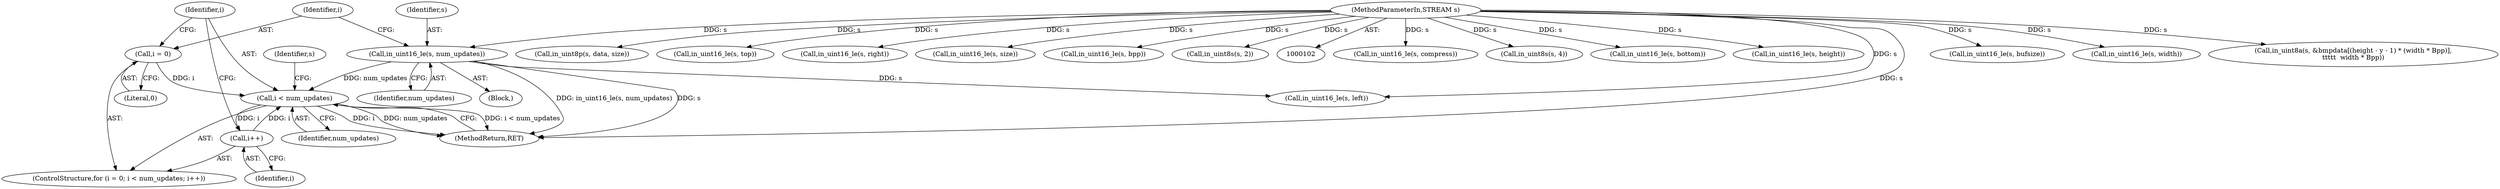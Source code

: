 digraph "1_rdesktop_4dca546d04321a610c1835010b5dad85163b65e1_7@API" {
"1000134" [label="(Call,i < num_updates)"];
"1000131" [label="(Call,i = 0)"];
"1000137" [label="(Call,i++)"];
"1000134" [label="(Call,i < num_updates)"];
"1000127" [label="(Call,in_uint16_le(s, num_updates))"];
"1000103" [label="(MethodParameterIn,STREAM s)"];
"1000168" [label="(Call,in_uint16_le(s, compress))"];
"1000128" [label="(Identifier,s)"];
"1000135" [label="(Identifier,i)"];
"1000269" [label="(Call,in_uint8s(s, 4))"];
"1000138" [label="(Identifier,i)"];
"1000149" [label="(Call,in_uint16_le(s, bottom))"];
"1000155" [label="(Call,in_uint16_le(s, height))"];
"1000311" [label="(MethodReturn,RET)"];
"1000171" [label="(Call,in_uint16_le(s, bufsize))"];
"1000152" [label="(Call,in_uint16_le(s, width))"];
"1000225" [label="(Call,in_uint8a(s, &bmpdata[(height - y - 1) * (width * Bpp)],\n\t\t\t\t\t  width * Bpp))"];
"1000140" [label="(Call,in_uint16_le(s, left))"];
"1000131" [label="(Call,i = 0)"];
"1000104" [label="(Block,)"];
"1000272" [label="(Call,in_uint8p(s, data, size))"];
"1000143" [label="(Call,in_uint16_le(s, top))"];
"1000137" [label="(Call,i++)"];
"1000127" [label="(Call,in_uint16_le(s, num_updates))"];
"1000132" [label="(Identifier,i)"];
"1000146" [label="(Call,in_uint16_le(s, right))"];
"1000141" [label="(Identifier,s)"];
"1000266" [label="(Call,in_uint16_le(s, size))"];
"1000158" [label="(Call,in_uint16_le(s, bpp))"];
"1000133" [label="(Literal,0)"];
"1000263" [label="(Call,in_uint8s(s, 2))"];
"1000103" [label="(MethodParameterIn,STREAM s)"];
"1000130" [label="(ControlStructure,for (i = 0; i < num_updates; i++))"];
"1000136" [label="(Identifier,num_updates)"];
"1000129" [label="(Identifier,num_updates)"];
"1000134" [label="(Call,i < num_updates)"];
"1000134" -> "1000130"  [label="AST: "];
"1000134" -> "1000136"  [label="CFG: "];
"1000135" -> "1000134"  [label="AST: "];
"1000136" -> "1000134"  [label="AST: "];
"1000141" -> "1000134"  [label="CFG: "];
"1000311" -> "1000134"  [label="CFG: "];
"1000134" -> "1000311"  [label="DDG: i < num_updates"];
"1000134" -> "1000311"  [label="DDG: i"];
"1000134" -> "1000311"  [label="DDG: num_updates"];
"1000131" -> "1000134"  [label="DDG: i"];
"1000137" -> "1000134"  [label="DDG: i"];
"1000127" -> "1000134"  [label="DDG: num_updates"];
"1000134" -> "1000137"  [label="DDG: i"];
"1000131" -> "1000130"  [label="AST: "];
"1000131" -> "1000133"  [label="CFG: "];
"1000132" -> "1000131"  [label="AST: "];
"1000133" -> "1000131"  [label="AST: "];
"1000135" -> "1000131"  [label="CFG: "];
"1000137" -> "1000130"  [label="AST: "];
"1000137" -> "1000138"  [label="CFG: "];
"1000138" -> "1000137"  [label="AST: "];
"1000135" -> "1000137"  [label="CFG: "];
"1000127" -> "1000104"  [label="AST: "];
"1000127" -> "1000129"  [label="CFG: "];
"1000128" -> "1000127"  [label="AST: "];
"1000129" -> "1000127"  [label="AST: "];
"1000132" -> "1000127"  [label="CFG: "];
"1000127" -> "1000311"  [label="DDG: in_uint16_le(s, num_updates)"];
"1000127" -> "1000311"  [label="DDG: s"];
"1000103" -> "1000127"  [label="DDG: s"];
"1000127" -> "1000140"  [label="DDG: s"];
"1000103" -> "1000102"  [label="AST: "];
"1000103" -> "1000311"  [label="DDG: s"];
"1000103" -> "1000140"  [label="DDG: s"];
"1000103" -> "1000143"  [label="DDG: s"];
"1000103" -> "1000146"  [label="DDG: s"];
"1000103" -> "1000149"  [label="DDG: s"];
"1000103" -> "1000152"  [label="DDG: s"];
"1000103" -> "1000155"  [label="DDG: s"];
"1000103" -> "1000158"  [label="DDG: s"];
"1000103" -> "1000168"  [label="DDG: s"];
"1000103" -> "1000171"  [label="DDG: s"];
"1000103" -> "1000225"  [label="DDG: s"];
"1000103" -> "1000263"  [label="DDG: s"];
"1000103" -> "1000266"  [label="DDG: s"];
"1000103" -> "1000269"  [label="DDG: s"];
"1000103" -> "1000272"  [label="DDG: s"];
}
